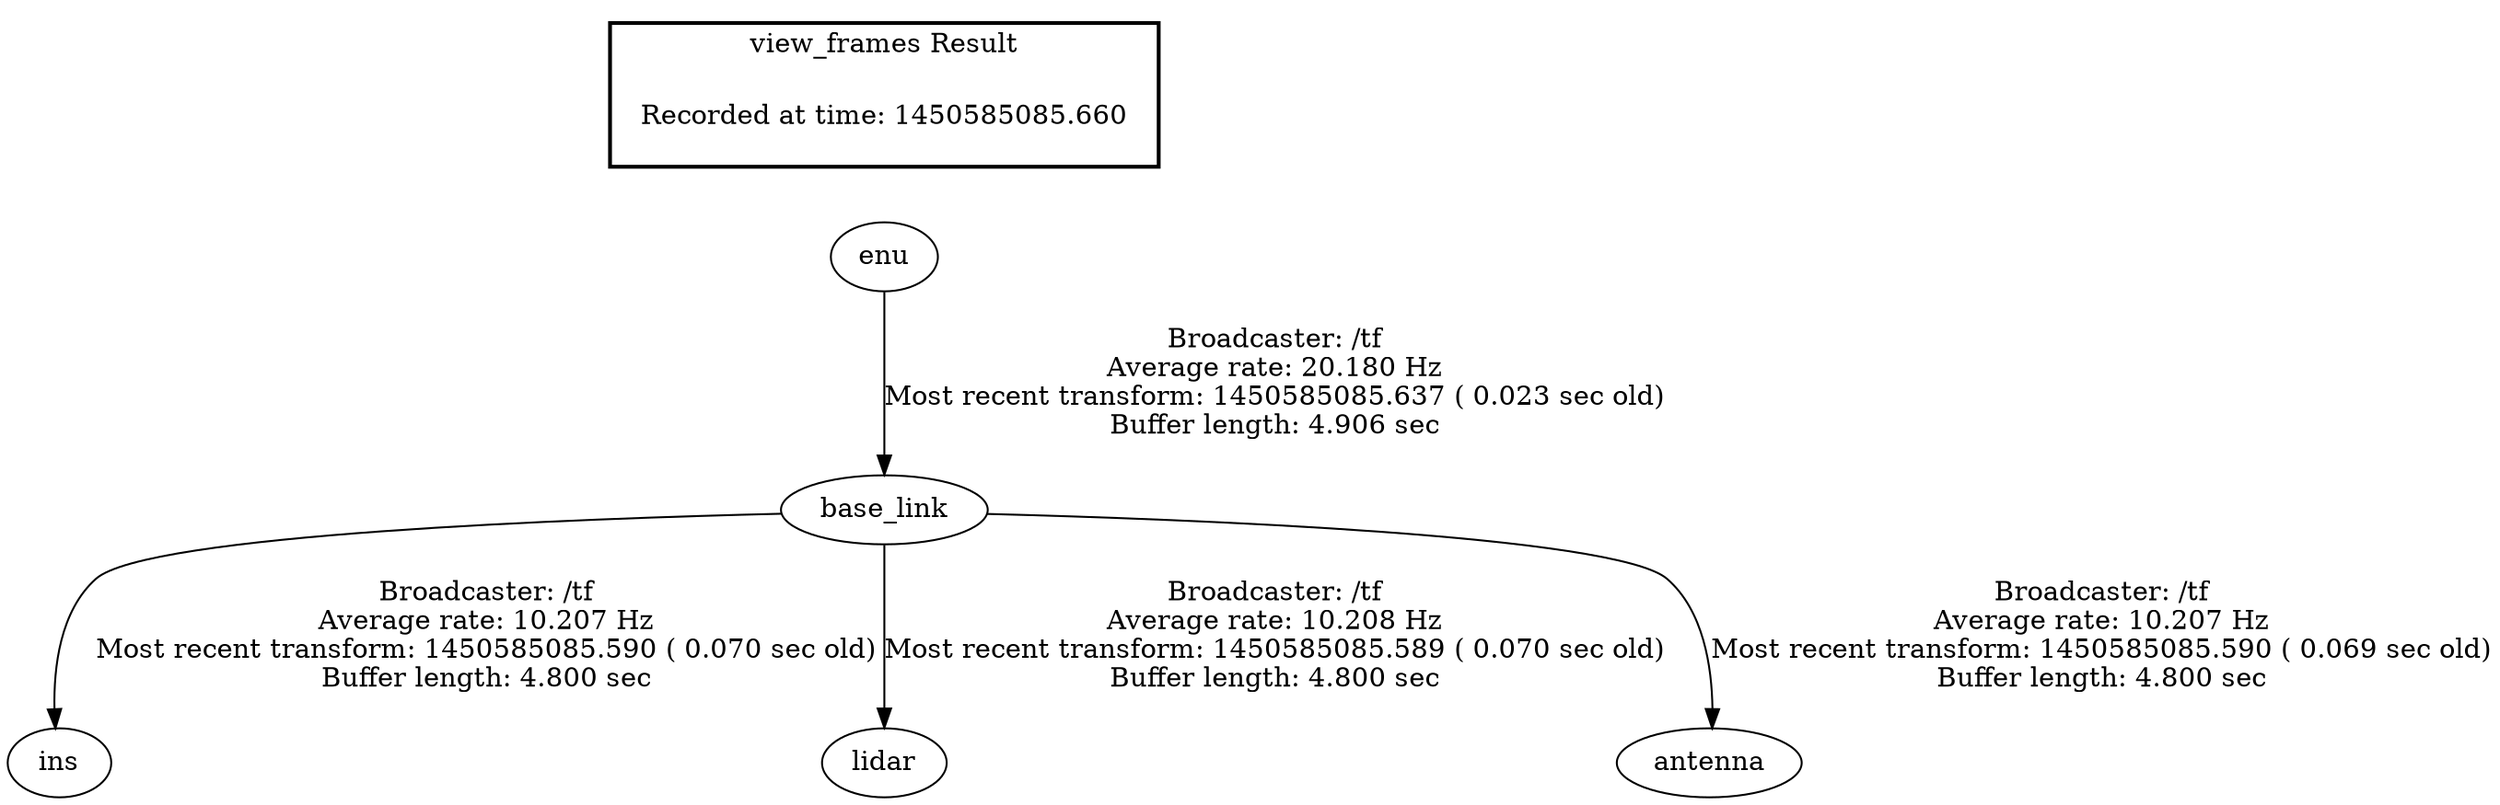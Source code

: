 digraph G {
"base_link" -> "ins"[label="Broadcaster: /tf\nAverage rate: 10.207 Hz\nMost recent transform: 1450585085.590 ( 0.070 sec old)\nBuffer length: 4.800 sec\n"];
"enu" -> "base_link"[label="Broadcaster: /tf\nAverage rate: 20.180 Hz\nMost recent transform: 1450585085.637 ( 0.023 sec old)\nBuffer length: 4.906 sec\n"];
"base_link" -> "lidar"[label="Broadcaster: /tf\nAverage rate: 10.208 Hz\nMost recent transform: 1450585085.589 ( 0.070 sec old)\nBuffer length: 4.800 sec\n"];
"base_link" -> "antenna"[label="Broadcaster: /tf\nAverage rate: 10.207 Hz\nMost recent transform: 1450585085.590 ( 0.069 sec old)\nBuffer length: 4.800 sec\n"];
edge [style=invis];
 subgraph cluster_legend { style=bold; color=black; label ="view_frames Result";
"Recorded at time: 1450585085.660"[ shape=plaintext ] ;
 }->"enu";
}